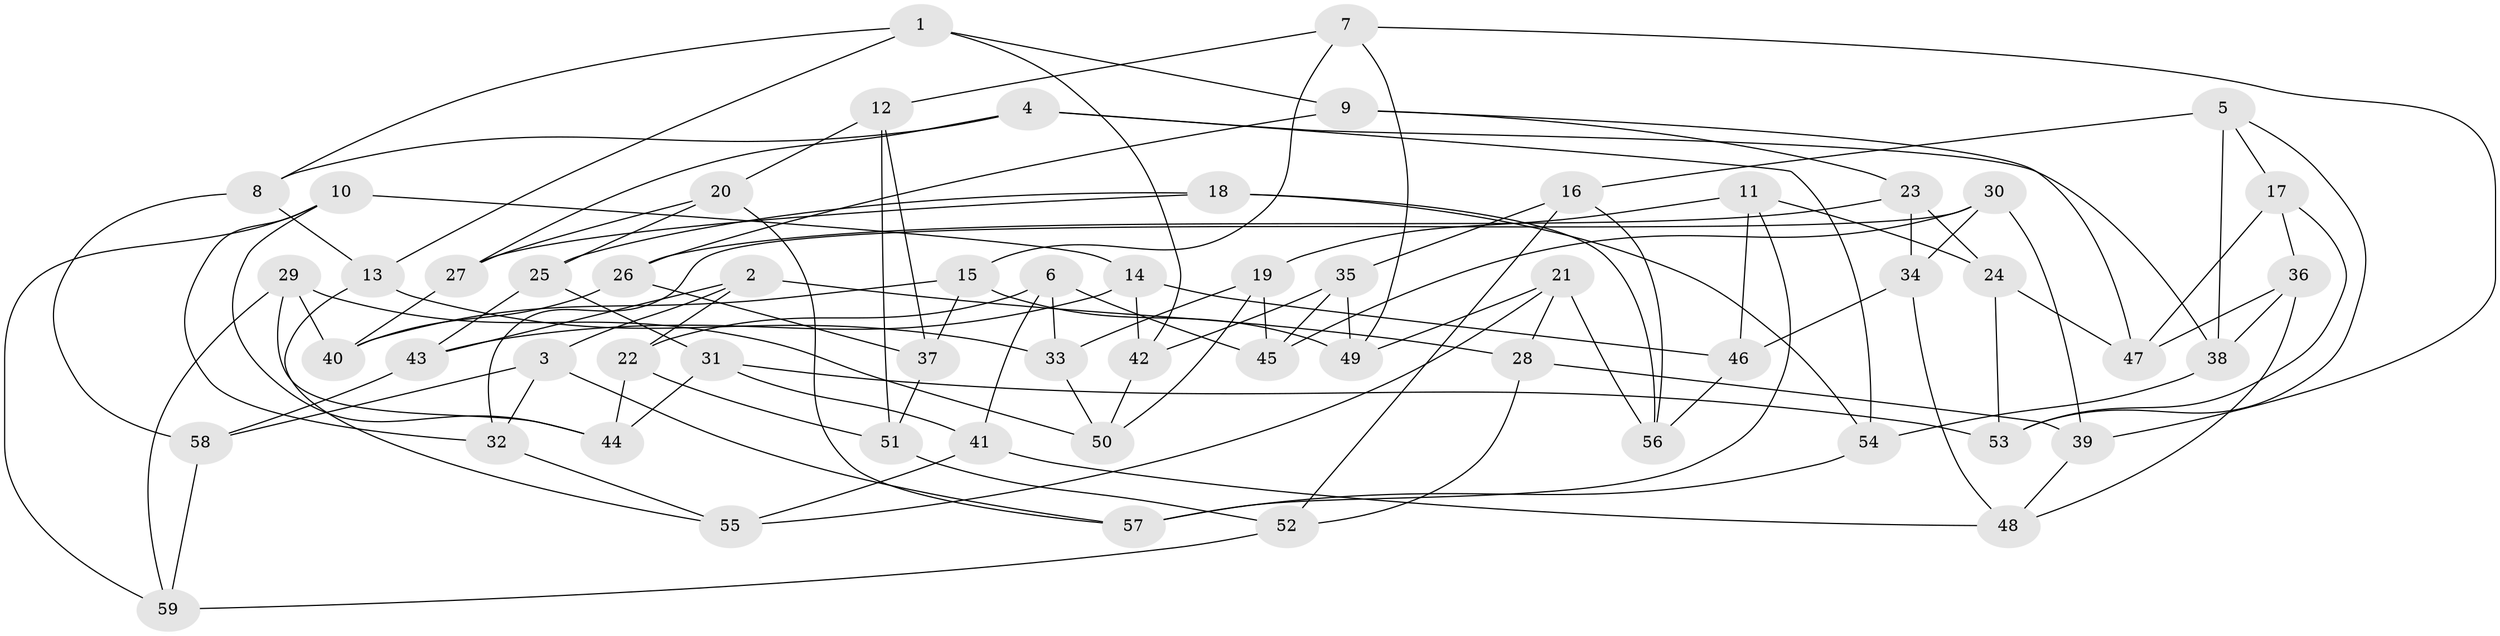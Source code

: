 // Generated by graph-tools (version 1.1) at 2025/27/03/09/25 03:27:02]
// undirected, 59 vertices, 118 edges
graph export_dot {
graph [start="1"]
  node [color=gray90,style=filled];
  1;
  2;
  3;
  4;
  5;
  6;
  7;
  8;
  9;
  10;
  11;
  12;
  13;
  14;
  15;
  16;
  17;
  18;
  19;
  20;
  21;
  22;
  23;
  24;
  25;
  26;
  27;
  28;
  29;
  30;
  31;
  32;
  33;
  34;
  35;
  36;
  37;
  38;
  39;
  40;
  41;
  42;
  43;
  44;
  45;
  46;
  47;
  48;
  49;
  50;
  51;
  52;
  53;
  54;
  55;
  56;
  57;
  58;
  59;
  1 -- 42;
  1 -- 13;
  1 -- 9;
  1 -- 8;
  2 -- 3;
  2 -- 43;
  2 -- 22;
  2 -- 28;
  3 -- 57;
  3 -- 32;
  3 -- 58;
  4 -- 38;
  4 -- 27;
  4 -- 54;
  4 -- 8;
  5 -- 53;
  5 -- 38;
  5 -- 17;
  5 -- 16;
  6 -- 41;
  6 -- 33;
  6 -- 22;
  6 -- 45;
  7 -- 15;
  7 -- 12;
  7 -- 39;
  7 -- 49;
  8 -- 58;
  8 -- 13;
  9 -- 23;
  9 -- 26;
  9 -- 47;
  10 -- 44;
  10 -- 59;
  10 -- 14;
  10 -- 32;
  11 -- 24;
  11 -- 57;
  11 -- 46;
  11 -- 19;
  12 -- 51;
  12 -- 37;
  12 -- 20;
  13 -- 55;
  13 -- 33;
  14 -- 42;
  14 -- 46;
  14 -- 43;
  15 -- 40;
  15 -- 37;
  15 -- 49;
  16 -- 56;
  16 -- 35;
  16 -- 52;
  17 -- 36;
  17 -- 53;
  17 -- 47;
  18 -- 25;
  18 -- 27;
  18 -- 56;
  18 -- 54;
  19 -- 45;
  19 -- 33;
  19 -- 50;
  20 -- 57;
  20 -- 25;
  20 -- 27;
  21 -- 56;
  21 -- 49;
  21 -- 55;
  21 -- 28;
  22 -- 44;
  22 -- 51;
  23 -- 26;
  23 -- 24;
  23 -- 34;
  24 -- 47;
  24 -- 53;
  25 -- 31;
  25 -- 43;
  26 -- 40;
  26 -- 37;
  27 -- 40;
  28 -- 39;
  28 -- 52;
  29 -- 59;
  29 -- 44;
  29 -- 40;
  29 -- 50;
  30 -- 45;
  30 -- 34;
  30 -- 39;
  30 -- 32;
  31 -- 53;
  31 -- 41;
  31 -- 44;
  32 -- 55;
  33 -- 50;
  34 -- 46;
  34 -- 48;
  35 -- 49;
  35 -- 45;
  35 -- 42;
  36 -- 38;
  36 -- 48;
  36 -- 47;
  37 -- 51;
  38 -- 54;
  39 -- 48;
  41 -- 55;
  41 -- 48;
  42 -- 50;
  43 -- 58;
  46 -- 56;
  51 -- 52;
  52 -- 59;
  54 -- 57;
  58 -- 59;
}
